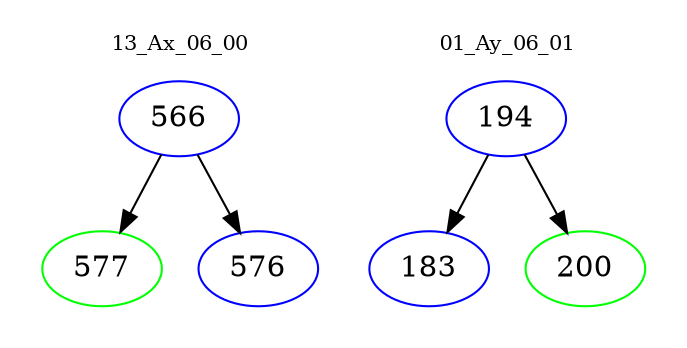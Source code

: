 digraph{
subgraph cluster_0 {
color = white
label = "13_Ax_06_00";
fontsize=10;
T0_566 [label="566", color="blue"]
T0_566 -> T0_577 [color="black"]
T0_577 [label="577", color="green"]
T0_566 -> T0_576 [color="black"]
T0_576 [label="576", color="blue"]
}
subgraph cluster_1 {
color = white
label = "01_Ay_06_01";
fontsize=10;
T1_194 [label="194", color="blue"]
T1_194 -> T1_183 [color="black"]
T1_183 [label="183", color="blue"]
T1_194 -> T1_200 [color="black"]
T1_200 [label="200", color="green"]
}
}
